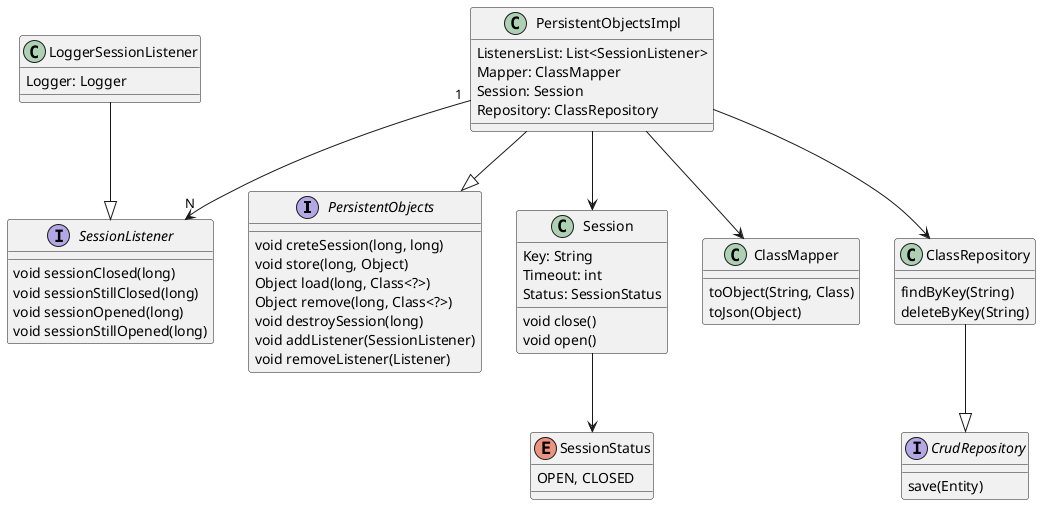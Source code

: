 @startuml

interface PersistentObjects {
  void creteSession(long, long)
  void store(long, Object)
  Object load(long, Class<?>)
  Object remove(long, Class<?>)
  void destroySession(long)
  void addListener(SessionListener)
  void removeListener(Listener)
}

class PersistentObjectsImpl {
  ListenersList: List<SessionListener>
  Mapper: ClassMapper
  Session: Session
  Repository: ClassRepository
}

interface SessionListener {
  void sessionClosed(long)
  void sessionStillClosed(long)
  void sessionOpened(long)
  void sessionStillOpened(long)
}

class LoggerSessionListener {
  Logger: Logger
}

class Session {
  Key: String
  Timeout: int
  Status: SessionStatus
  void close()
  void open()
}

enum SessionStatus{
  OPEN, CLOSED  
}

class ClassMapper {
  toObject(String, Class)
  toJson(Object)
}

class ClassRepository {
  findByKey(String)
  deleteByKey(String)
}

interface CrudRepository{
  save(Entity)
}

LoggerSessionListener --|> SessionListener
PersistentObjectsImpl --|> PersistentObjects
PersistentObjectsImpl --> Session
PersistentObjectsImpl --> ClassMapper
PersistentObjectsImpl --> ClassRepository
PersistentObjectsImpl "1" --> "N" SessionListener
Session --> SessionStatus
ClassRepository --|> CrudRepository

@enduml